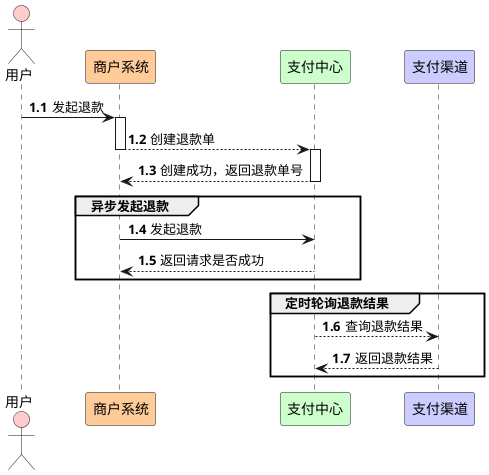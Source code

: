 @startuml
'https://plantuml.com/sequence-diagram

actor 用户 #FFCCCC
participant 商户系统 #FFCC99
participant 支付中心 #CCFFCC
participant 支付渠道 #CCCCFF


autonumber 1.1

用户 -> 商户系统: 发起退款

activate 商户系统
商户系统 --> 支付中心: 创建退款单
deactivate 商户系统
activate 支付中心
支付中心 --> 商户系统: 创建成功，返回退款单号
deactivate 支付中心


group 异步发起退款

商户系统 -> 支付中心: 发起退款

支付中心 --> 商户系统: 返回请求是否成功

end

group 定时轮询退款结果
支付中心 --> 支付渠道: 查询退款结果
支付渠道 --> 支付中心: 返回退款结果
end



@enduml
